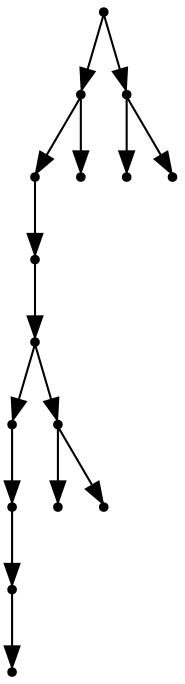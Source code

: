 digraph {
  15 [shape=point];
  11 [shape=point];
  9 [shape=point];
  8 [shape=point];
  7 [shape=point];
  3 [shape=point];
  2 [shape=point];
  1 [shape=point];
  0 [shape=point];
  6 [shape=point];
  4 [shape=point];
  5 [shape=point];
  10 [shape=point];
  14 [shape=point];
  12 [shape=point];
  13 [shape=point];
15 -> 11;
11 -> 9;
9 -> 8;
8 -> 7;
7 -> 3;
3 -> 2;
2 -> 1;
1 -> 0;
7 -> 6;
6 -> 4;
6 -> 5;
11 -> 10;
15 -> 14;
14 -> 12;
14 -> 13;
}

